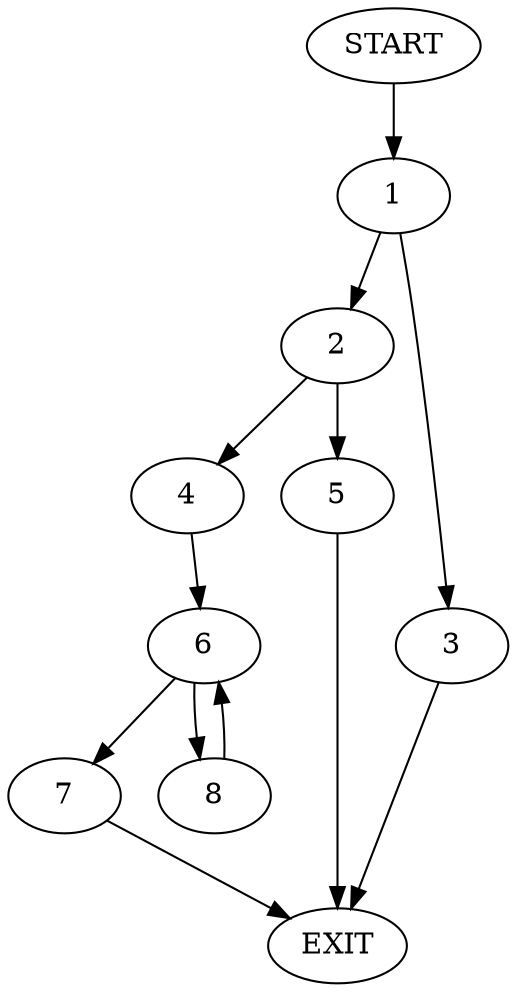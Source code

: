 digraph {
0 [label="START"]
9 [label="EXIT"]
0 -> 1
1 -> 2
1 -> 3
2 -> 4
2 -> 5
3 -> 9
5 -> 9
4 -> 6
6 -> 7
6 -> 8
8 -> 6
7 -> 9
}
